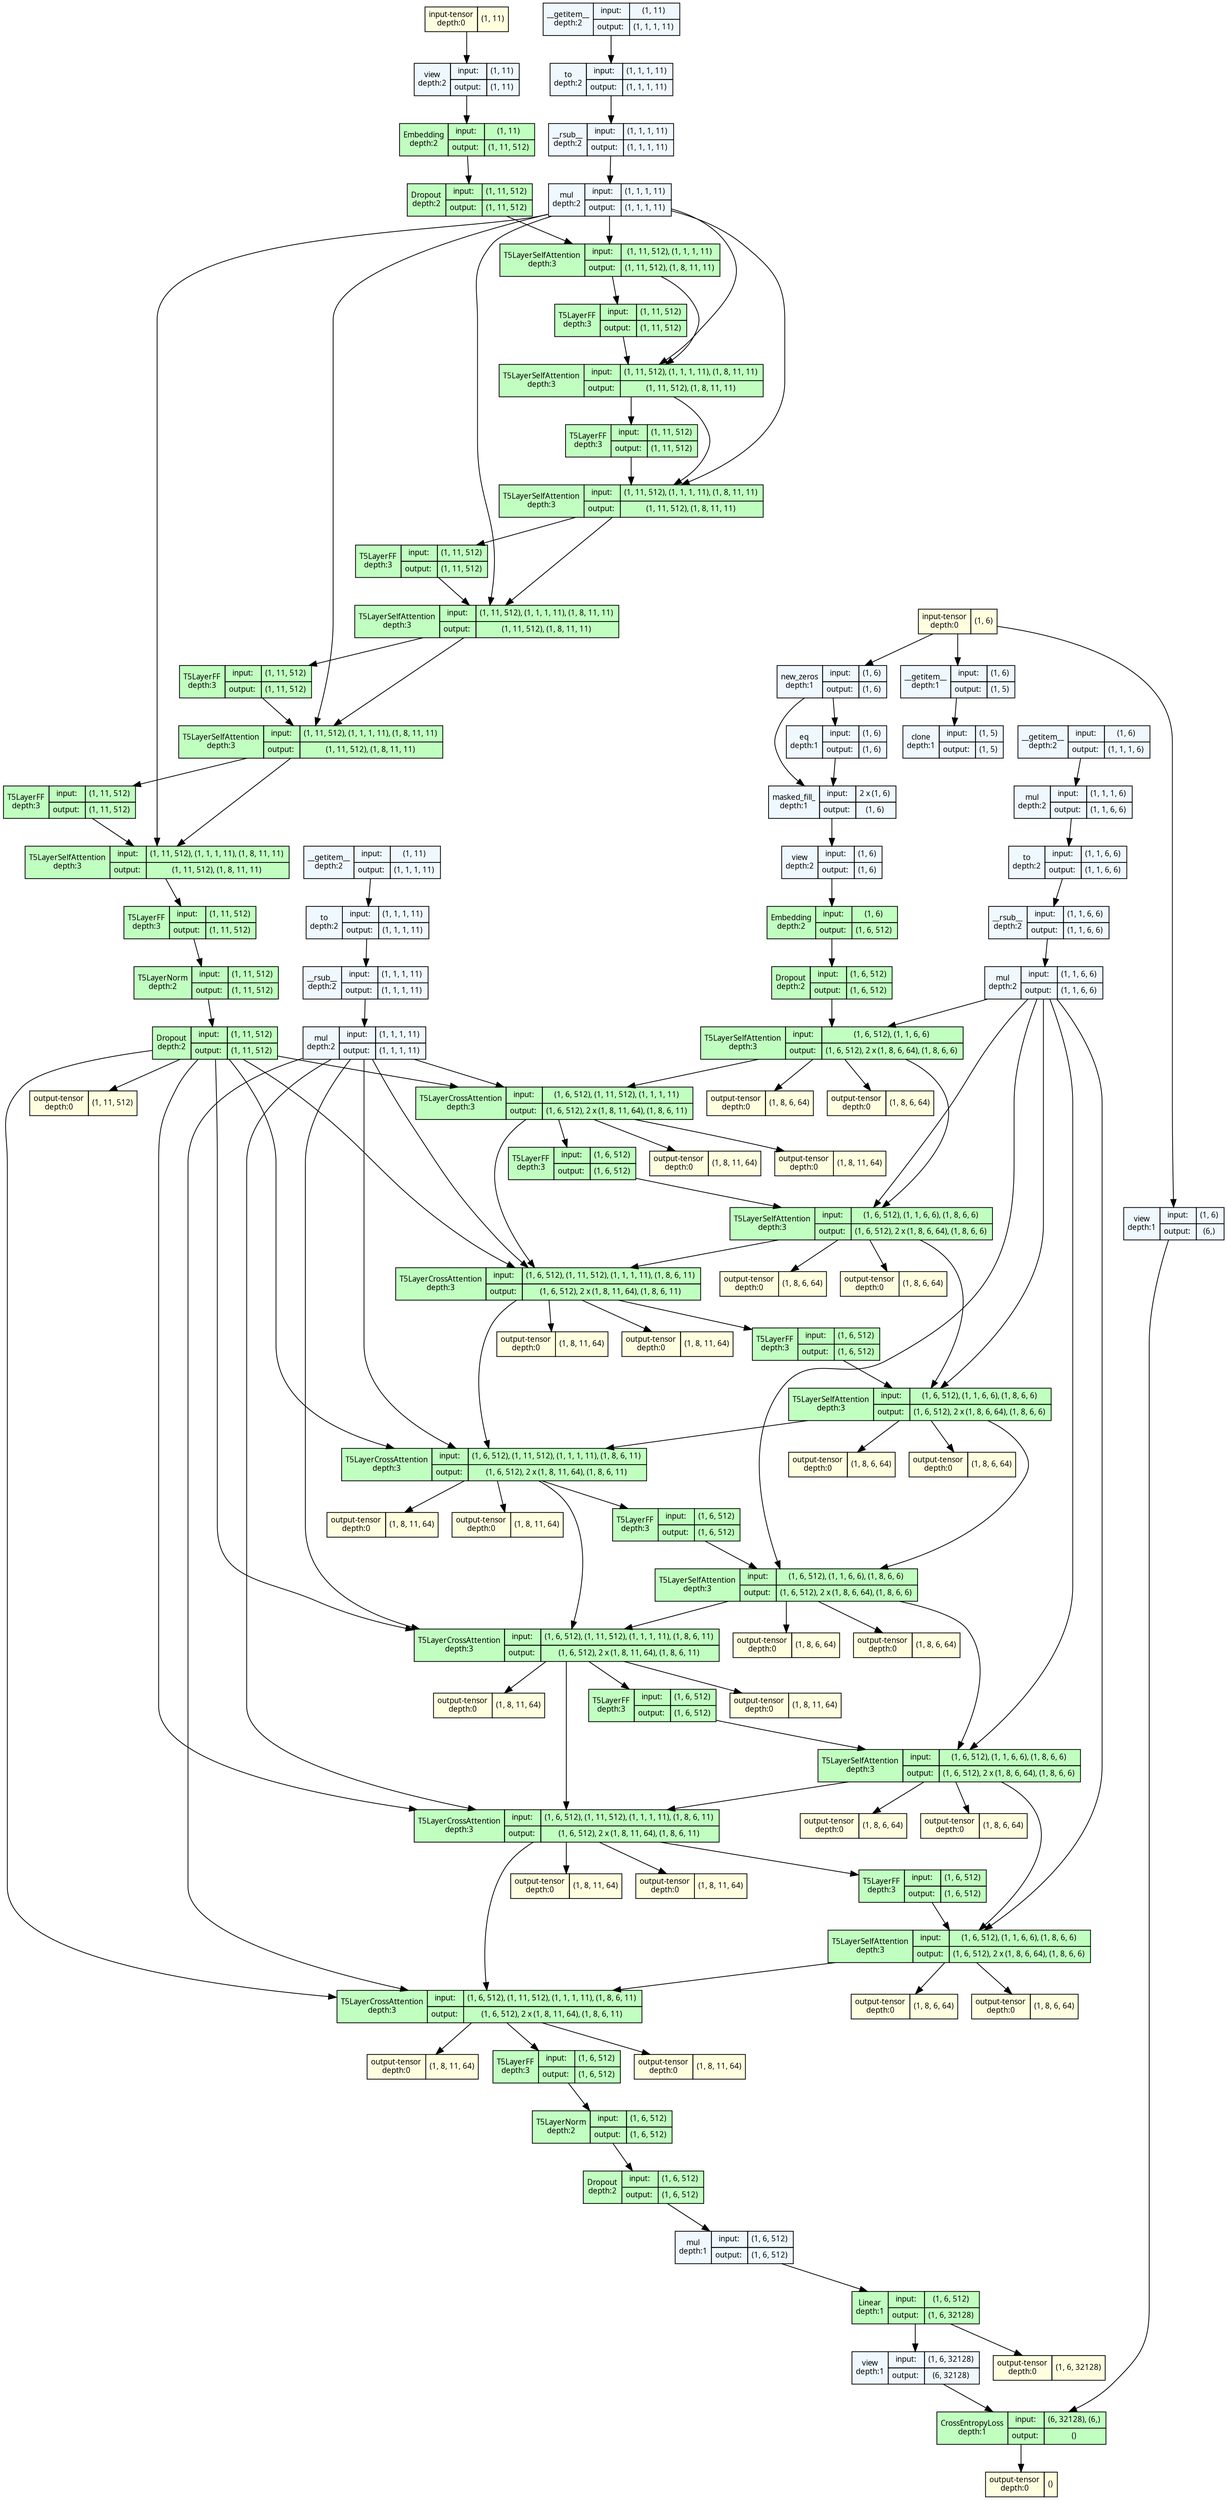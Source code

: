 strict digraph model {
	graph [ordering=in rankdir=TB size="66.0,66.0"]
	node [align=left fontname="Linux libertine" fontsize=10 height=0.2 margin=0 ranksep=0.1 shape=plaintext style=filled]
	edge [fontsize=10]
	0 [label=<
                    <TABLE BORDER="0" CELLBORDER="1"
                    CELLSPACING="0" CELLPADDING="4">
                        <TR><TD>input-tensor<BR/>depth:0</TD><TD>(1, 11)</TD></TR>
                    </TABLE>> fillcolor=lightyellow]
	1 [label=<
                    <TABLE BORDER="0" CELLBORDER="1"
                    CELLSPACING="0" CELLPADDING="4">
                        <TR><TD>input-tensor<BR/>depth:0</TD><TD>(1, 6)</TD></TR>
                    </TABLE>> fillcolor=lightyellow]
	2 [label=<
                    <TABLE BORDER="0" CELLBORDER="1"
                    CELLSPACING="0" CELLPADDING="4">
                    <TR>
                        <TD ROWSPAN="2">view<BR/>depth:2</TD>
                        <TD COLSPAN="2">input:</TD>
                        <TD COLSPAN="2">(1, 11) </TD>
                    </TR>
                    <TR>
                        <TD COLSPAN="2">output: </TD>
                        <TD COLSPAN="2">(1, 11) </TD>
                    </TR>
                    </TABLE>> fillcolor=aliceblue]
	3 [label=<
                    <TABLE BORDER="0" CELLBORDER="1"
                    CELLSPACING="0" CELLPADDING="4">
                    <TR>
                        <TD ROWSPAN="2">Embedding<BR/>depth:2</TD>
                        <TD COLSPAN="2">input:</TD>
                        <TD COLSPAN="2">(1, 11) </TD>
                    </TR>
                    <TR>
                        <TD COLSPAN="2">output: </TD>
                        <TD COLSPAN="2">(1, 11, 512) </TD>
                    </TR>
                    </TABLE>> fillcolor=darkseagreen1]
	4 [label=<
                    <TABLE BORDER="0" CELLBORDER="1"
                    CELLSPACING="0" CELLPADDING="4">
                    <TR>
                        <TD ROWSPAN="2">__getitem__<BR/>depth:2</TD>
                        <TD COLSPAN="2">input:</TD>
                        <TD COLSPAN="2">(1, 11) </TD>
                    </TR>
                    <TR>
                        <TD COLSPAN="2">output: </TD>
                        <TD COLSPAN="2">(1, 1, 1, 11) </TD>
                    </TR>
                    </TABLE>> fillcolor=aliceblue]
	5 [label=<
                    <TABLE BORDER="0" CELLBORDER="1"
                    CELLSPACING="0" CELLPADDING="4">
                    <TR>
                        <TD ROWSPAN="2">to<BR/>depth:2</TD>
                        <TD COLSPAN="2">input:</TD>
                        <TD COLSPAN="2">(1, 1, 1, 11) </TD>
                    </TR>
                    <TR>
                        <TD COLSPAN="2">output: </TD>
                        <TD COLSPAN="2">(1, 1, 1, 11) </TD>
                    </TR>
                    </TABLE>> fillcolor=aliceblue]
	6 [label=<
                    <TABLE BORDER="0" CELLBORDER="1"
                    CELLSPACING="0" CELLPADDING="4">
                    <TR>
                        <TD ROWSPAN="2">__rsub__<BR/>depth:2</TD>
                        <TD COLSPAN="2">input:</TD>
                        <TD COLSPAN="2">(1, 1, 1, 11) </TD>
                    </TR>
                    <TR>
                        <TD COLSPAN="2">output: </TD>
                        <TD COLSPAN="2">(1, 1, 1, 11) </TD>
                    </TR>
                    </TABLE>> fillcolor=aliceblue]
	7 [label=<
                    <TABLE BORDER="0" CELLBORDER="1"
                    CELLSPACING="0" CELLPADDING="4">
                    <TR>
                        <TD ROWSPAN="2">mul<BR/>depth:2</TD>
                        <TD COLSPAN="2">input:</TD>
                        <TD COLSPAN="2">(1, 1, 1, 11) </TD>
                    </TR>
                    <TR>
                        <TD COLSPAN="2">output: </TD>
                        <TD COLSPAN="2">(1, 1, 1, 11) </TD>
                    </TR>
                    </TABLE>> fillcolor=aliceblue]
	8 [label=<
                    <TABLE BORDER="0" CELLBORDER="1"
                    CELLSPACING="0" CELLPADDING="4">
                    <TR>
                        <TD ROWSPAN="2">Dropout<BR/>depth:2</TD>
                        <TD COLSPAN="2">input:</TD>
                        <TD COLSPAN="2">(1, 11, 512) </TD>
                    </TR>
                    <TR>
                        <TD COLSPAN="2">output: </TD>
                        <TD COLSPAN="2">(1, 11, 512) </TD>
                    </TR>
                    </TABLE>> fillcolor=darkseagreen1]
	9 [label=<
                    <TABLE BORDER="0" CELLBORDER="1"
                    CELLSPACING="0" CELLPADDING="4">
                    <TR>
                        <TD ROWSPAN="2">T5LayerSelfAttention<BR/>depth:3</TD>
                        <TD COLSPAN="2">input:</TD>
                        <TD COLSPAN="2">(1, 11, 512), (1, 1, 1, 11) </TD>
                    </TR>
                    <TR>
                        <TD COLSPAN="2">output: </TD>
                        <TD COLSPAN="2">(1, 11, 512), (1, 8, 11, 11) </TD>
                    </TR>
                    </TABLE>> fillcolor=darkseagreen1]
	10 [label=<
                    <TABLE BORDER="0" CELLBORDER="1"
                    CELLSPACING="0" CELLPADDING="4">
                    <TR>
                        <TD ROWSPAN="2">T5LayerFF<BR/>depth:3</TD>
                        <TD COLSPAN="2">input:</TD>
                        <TD COLSPAN="2">(1, 11, 512) </TD>
                    </TR>
                    <TR>
                        <TD COLSPAN="2">output: </TD>
                        <TD COLSPAN="2">(1, 11, 512) </TD>
                    </TR>
                    </TABLE>> fillcolor=darkseagreen1]
	11 [label=<
                    <TABLE BORDER="0" CELLBORDER="1"
                    CELLSPACING="0" CELLPADDING="4">
                    <TR>
                        <TD ROWSPAN="2">T5LayerSelfAttention<BR/>depth:3</TD>
                        <TD COLSPAN="2">input:</TD>
                        <TD COLSPAN="2">(1, 11, 512), (1, 1, 1, 11), (1, 8, 11, 11) </TD>
                    </TR>
                    <TR>
                        <TD COLSPAN="2">output: </TD>
                        <TD COLSPAN="2">(1, 11, 512), (1, 8, 11, 11) </TD>
                    </TR>
                    </TABLE>> fillcolor=darkseagreen1]
	12 [label=<
                    <TABLE BORDER="0" CELLBORDER="1"
                    CELLSPACING="0" CELLPADDING="4">
                    <TR>
                        <TD ROWSPAN="2">T5LayerFF<BR/>depth:3</TD>
                        <TD COLSPAN="2">input:</TD>
                        <TD COLSPAN="2">(1, 11, 512) </TD>
                    </TR>
                    <TR>
                        <TD COLSPAN="2">output: </TD>
                        <TD COLSPAN="2">(1, 11, 512) </TD>
                    </TR>
                    </TABLE>> fillcolor=darkseagreen1]
	13 [label=<
                    <TABLE BORDER="0" CELLBORDER="1"
                    CELLSPACING="0" CELLPADDING="4">
                    <TR>
                        <TD ROWSPAN="2">T5LayerSelfAttention<BR/>depth:3</TD>
                        <TD COLSPAN="2">input:</TD>
                        <TD COLSPAN="2">(1, 11, 512), (1, 1, 1, 11), (1, 8, 11, 11) </TD>
                    </TR>
                    <TR>
                        <TD COLSPAN="2">output: </TD>
                        <TD COLSPAN="2">(1, 11, 512), (1, 8, 11, 11) </TD>
                    </TR>
                    </TABLE>> fillcolor=darkseagreen1]
	14 [label=<
                    <TABLE BORDER="0" CELLBORDER="1"
                    CELLSPACING="0" CELLPADDING="4">
                    <TR>
                        <TD ROWSPAN="2">T5LayerFF<BR/>depth:3</TD>
                        <TD COLSPAN="2">input:</TD>
                        <TD COLSPAN="2">(1, 11, 512) </TD>
                    </TR>
                    <TR>
                        <TD COLSPAN="2">output: </TD>
                        <TD COLSPAN="2">(1, 11, 512) </TD>
                    </TR>
                    </TABLE>> fillcolor=darkseagreen1]
	15 [label=<
                    <TABLE BORDER="0" CELLBORDER="1"
                    CELLSPACING="0" CELLPADDING="4">
                    <TR>
                        <TD ROWSPAN="2">T5LayerSelfAttention<BR/>depth:3</TD>
                        <TD COLSPAN="2">input:</TD>
                        <TD COLSPAN="2">(1, 11, 512), (1, 1, 1, 11), (1, 8, 11, 11) </TD>
                    </TR>
                    <TR>
                        <TD COLSPAN="2">output: </TD>
                        <TD COLSPAN="2">(1, 11, 512), (1, 8, 11, 11) </TD>
                    </TR>
                    </TABLE>> fillcolor=darkseagreen1]
	16 [label=<
                    <TABLE BORDER="0" CELLBORDER="1"
                    CELLSPACING="0" CELLPADDING="4">
                    <TR>
                        <TD ROWSPAN="2">T5LayerFF<BR/>depth:3</TD>
                        <TD COLSPAN="2">input:</TD>
                        <TD COLSPAN="2">(1, 11, 512) </TD>
                    </TR>
                    <TR>
                        <TD COLSPAN="2">output: </TD>
                        <TD COLSPAN="2">(1, 11, 512) </TD>
                    </TR>
                    </TABLE>> fillcolor=darkseagreen1]
	17 [label=<
                    <TABLE BORDER="0" CELLBORDER="1"
                    CELLSPACING="0" CELLPADDING="4">
                    <TR>
                        <TD ROWSPAN="2">T5LayerSelfAttention<BR/>depth:3</TD>
                        <TD COLSPAN="2">input:</TD>
                        <TD COLSPAN="2">(1, 11, 512), (1, 1, 1, 11), (1, 8, 11, 11) </TD>
                    </TR>
                    <TR>
                        <TD COLSPAN="2">output: </TD>
                        <TD COLSPAN="2">(1, 11, 512), (1, 8, 11, 11) </TD>
                    </TR>
                    </TABLE>> fillcolor=darkseagreen1]
	18 [label=<
                    <TABLE BORDER="0" CELLBORDER="1"
                    CELLSPACING="0" CELLPADDING="4">
                    <TR>
                        <TD ROWSPAN="2">T5LayerFF<BR/>depth:3</TD>
                        <TD COLSPAN="2">input:</TD>
                        <TD COLSPAN="2">(1, 11, 512) </TD>
                    </TR>
                    <TR>
                        <TD COLSPAN="2">output: </TD>
                        <TD COLSPAN="2">(1, 11, 512) </TD>
                    </TR>
                    </TABLE>> fillcolor=darkseagreen1]
	19 [label=<
                    <TABLE BORDER="0" CELLBORDER="1"
                    CELLSPACING="0" CELLPADDING="4">
                    <TR>
                        <TD ROWSPAN="2">T5LayerSelfAttention<BR/>depth:3</TD>
                        <TD COLSPAN="2">input:</TD>
                        <TD COLSPAN="2">(1, 11, 512), (1, 1, 1, 11), (1, 8, 11, 11) </TD>
                    </TR>
                    <TR>
                        <TD COLSPAN="2">output: </TD>
                        <TD COLSPAN="2">(1, 11, 512), (1, 8, 11, 11) </TD>
                    </TR>
                    </TABLE>> fillcolor=darkseagreen1]
	20 [label=<
                    <TABLE BORDER="0" CELLBORDER="1"
                    CELLSPACING="0" CELLPADDING="4">
                    <TR>
                        <TD ROWSPAN="2">T5LayerFF<BR/>depth:3</TD>
                        <TD COLSPAN="2">input:</TD>
                        <TD COLSPAN="2">(1, 11, 512) </TD>
                    </TR>
                    <TR>
                        <TD COLSPAN="2">output: </TD>
                        <TD COLSPAN="2">(1, 11, 512) </TD>
                    </TR>
                    </TABLE>> fillcolor=darkseagreen1]
	21 [label=<
                    <TABLE BORDER="0" CELLBORDER="1"
                    CELLSPACING="0" CELLPADDING="4">
                    <TR>
                        <TD ROWSPAN="2">T5LayerNorm<BR/>depth:2</TD>
                        <TD COLSPAN="2">input:</TD>
                        <TD COLSPAN="2">(1, 11, 512) </TD>
                    </TR>
                    <TR>
                        <TD COLSPAN="2">output: </TD>
                        <TD COLSPAN="2">(1, 11, 512) </TD>
                    </TR>
                    </TABLE>> fillcolor=darkseagreen1]
	22 [label=<
                    <TABLE BORDER="0" CELLBORDER="1"
                    CELLSPACING="0" CELLPADDING="4">
                    <TR>
                        <TD ROWSPAN="2">Dropout<BR/>depth:2</TD>
                        <TD COLSPAN="2">input:</TD>
                        <TD COLSPAN="2">(1, 11, 512) </TD>
                    </TR>
                    <TR>
                        <TD COLSPAN="2">output: </TD>
                        <TD COLSPAN="2">(1, 11, 512) </TD>
                    </TR>
                    </TABLE>> fillcolor=darkseagreen1]
	23 [label=<
                    <TABLE BORDER="0" CELLBORDER="1"
                    CELLSPACING="0" CELLPADDING="4">
                    <TR>
                        <TD ROWSPAN="2">new_zeros<BR/>depth:1</TD>
                        <TD COLSPAN="2">input:</TD>
                        <TD COLSPAN="2">(1, 6) </TD>
                    </TR>
                    <TR>
                        <TD COLSPAN="2">output: </TD>
                        <TD COLSPAN="2">(1, 6) </TD>
                    </TR>
                    </TABLE>> fillcolor=aliceblue]
	24 [label=<
                    <TABLE BORDER="0" CELLBORDER="1"
                    CELLSPACING="0" CELLPADDING="4">
                    <TR>
                        <TD ROWSPAN="2">__getitem__<BR/>depth:1</TD>
                        <TD COLSPAN="2">input:</TD>
                        <TD COLSPAN="2">(1, 6) </TD>
                    </TR>
                    <TR>
                        <TD COLSPAN="2">output: </TD>
                        <TD COLSPAN="2">(1, 5) </TD>
                    </TR>
                    </TABLE>> fillcolor=aliceblue]
	25 [label=<
                    <TABLE BORDER="0" CELLBORDER="1"
                    CELLSPACING="0" CELLPADDING="4">
                    <TR>
                        <TD ROWSPAN="2">clone<BR/>depth:1</TD>
                        <TD COLSPAN="2">input:</TD>
                        <TD COLSPAN="2">(1, 5) </TD>
                    </TR>
                    <TR>
                        <TD COLSPAN="2">output: </TD>
                        <TD COLSPAN="2">(1, 5) </TD>
                    </TR>
                    </TABLE>> fillcolor=aliceblue]
	26 [label=<
                    <TABLE BORDER="0" CELLBORDER="1"
                    CELLSPACING="0" CELLPADDING="4">
                    <TR>
                        <TD ROWSPAN="2">eq<BR/>depth:1</TD>
                        <TD COLSPAN="2">input:</TD>
                        <TD COLSPAN="2">(1, 6) </TD>
                    </TR>
                    <TR>
                        <TD COLSPAN="2">output: </TD>
                        <TD COLSPAN="2">(1, 6) </TD>
                    </TR>
                    </TABLE>> fillcolor=aliceblue]
	27 [label=<
                    <TABLE BORDER="0" CELLBORDER="1"
                    CELLSPACING="0" CELLPADDING="4">
                    <TR>
                        <TD ROWSPAN="2">masked_fill_<BR/>depth:1</TD>
                        <TD COLSPAN="2">input:</TD>
                        <TD COLSPAN="2">2 x (1, 6) </TD>
                    </TR>
                    <TR>
                        <TD COLSPAN="2">output: </TD>
                        <TD COLSPAN="2">(1, 6) </TD>
                    </TR>
                    </TABLE>> fillcolor=aliceblue]
	28 [label=<
                    <TABLE BORDER="0" CELLBORDER="1"
                    CELLSPACING="0" CELLPADDING="4">
                    <TR>
                        <TD ROWSPAN="2">view<BR/>depth:2</TD>
                        <TD COLSPAN="2">input:</TD>
                        <TD COLSPAN="2">(1, 6) </TD>
                    </TR>
                    <TR>
                        <TD COLSPAN="2">output: </TD>
                        <TD COLSPAN="2">(1, 6) </TD>
                    </TR>
                    </TABLE>> fillcolor=aliceblue]
	29 [label=<
                    <TABLE BORDER="0" CELLBORDER="1"
                    CELLSPACING="0" CELLPADDING="4">
                    <TR>
                        <TD ROWSPAN="2">Embedding<BR/>depth:2</TD>
                        <TD COLSPAN="2">input:</TD>
                        <TD COLSPAN="2">(1, 6) </TD>
                    </TR>
                    <TR>
                        <TD COLSPAN="2">output: </TD>
                        <TD COLSPAN="2">(1, 6, 512) </TD>
                    </TR>
                    </TABLE>> fillcolor=darkseagreen1]
	30 [label=<
                    <TABLE BORDER="0" CELLBORDER="1"
                    CELLSPACING="0" CELLPADDING="4">
                    <TR>
                        <TD ROWSPAN="2">__getitem__<BR/>depth:2</TD>
                        <TD COLSPAN="2">input:</TD>
                        <TD COLSPAN="2">(1, 6) </TD>
                    </TR>
                    <TR>
                        <TD COLSPAN="2">output: </TD>
                        <TD COLSPAN="2">(1, 1, 1, 6) </TD>
                    </TR>
                    </TABLE>> fillcolor=aliceblue]
	31 [label=<
                    <TABLE BORDER="0" CELLBORDER="1"
                    CELLSPACING="0" CELLPADDING="4">
                    <TR>
                        <TD ROWSPAN="2">mul<BR/>depth:2</TD>
                        <TD COLSPAN="2">input:</TD>
                        <TD COLSPAN="2">(1, 1, 1, 6) </TD>
                    </TR>
                    <TR>
                        <TD COLSPAN="2">output: </TD>
                        <TD COLSPAN="2">(1, 1, 6, 6) </TD>
                    </TR>
                    </TABLE>> fillcolor=aliceblue]
	32 [label=<
                    <TABLE BORDER="0" CELLBORDER="1"
                    CELLSPACING="0" CELLPADDING="4">
                    <TR>
                        <TD ROWSPAN="2">to<BR/>depth:2</TD>
                        <TD COLSPAN="2">input:</TD>
                        <TD COLSPAN="2">(1, 1, 6, 6) </TD>
                    </TR>
                    <TR>
                        <TD COLSPAN="2">output: </TD>
                        <TD COLSPAN="2">(1, 1, 6, 6) </TD>
                    </TR>
                    </TABLE>> fillcolor=aliceblue]
	33 [label=<
                    <TABLE BORDER="0" CELLBORDER="1"
                    CELLSPACING="0" CELLPADDING="4">
                    <TR>
                        <TD ROWSPAN="2">__rsub__<BR/>depth:2</TD>
                        <TD COLSPAN="2">input:</TD>
                        <TD COLSPAN="2">(1, 1, 6, 6) </TD>
                    </TR>
                    <TR>
                        <TD COLSPAN="2">output: </TD>
                        <TD COLSPAN="2">(1, 1, 6, 6) </TD>
                    </TR>
                    </TABLE>> fillcolor=aliceblue]
	34 [label=<
                    <TABLE BORDER="0" CELLBORDER="1"
                    CELLSPACING="0" CELLPADDING="4">
                    <TR>
                        <TD ROWSPAN="2">mul<BR/>depth:2</TD>
                        <TD COLSPAN="2">input:</TD>
                        <TD COLSPAN="2">(1, 1, 6, 6) </TD>
                    </TR>
                    <TR>
                        <TD COLSPAN="2">output: </TD>
                        <TD COLSPAN="2">(1, 1, 6, 6) </TD>
                    </TR>
                    </TABLE>> fillcolor=aliceblue]
	35 [label=<
                    <TABLE BORDER="0" CELLBORDER="1"
                    CELLSPACING="0" CELLPADDING="4">
                    <TR>
                        <TD ROWSPAN="2">__getitem__<BR/>depth:2</TD>
                        <TD COLSPAN="2">input:</TD>
                        <TD COLSPAN="2">(1, 11) </TD>
                    </TR>
                    <TR>
                        <TD COLSPAN="2">output: </TD>
                        <TD COLSPAN="2">(1, 1, 1, 11) </TD>
                    </TR>
                    </TABLE>> fillcolor=aliceblue]
	36 [label=<
                    <TABLE BORDER="0" CELLBORDER="1"
                    CELLSPACING="0" CELLPADDING="4">
                    <TR>
                        <TD ROWSPAN="2">to<BR/>depth:2</TD>
                        <TD COLSPAN="2">input:</TD>
                        <TD COLSPAN="2">(1, 1, 1, 11) </TD>
                    </TR>
                    <TR>
                        <TD COLSPAN="2">output: </TD>
                        <TD COLSPAN="2">(1, 1, 1, 11) </TD>
                    </TR>
                    </TABLE>> fillcolor=aliceblue]
	37 [label=<
                    <TABLE BORDER="0" CELLBORDER="1"
                    CELLSPACING="0" CELLPADDING="4">
                    <TR>
                        <TD ROWSPAN="2">__rsub__<BR/>depth:2</TD>
                        <TD COLSPAN="2">input:</TD>
                        <TD COLSPAN="2">(1, 1, 1, 11) </TD>
                    </TR>
                    <TR>
                        <TD COLSPAN="2">output: </TD>
                        <TD COLSPAN="2">(1, 1, 1, 11) </TD>
                    </TR>
                    </TABLE>> fillcolor=aliceblue]
	38 [label=<
                    <TABLE BORDER="0" CELLBORDER="1"
                    CELLSPACING="0" CELLPADDING="4">
                    <TR>
                        <TD ROWSPAN="2">mul<BR/>depth:2</TD>
                        <TD COLSPAN="2">input:</TD>
                        <TD COLSPAN="2">(1, 1, 1, 11) </TD>
                    </TR>
                    <TR>
                        <TD COLSPAN="2">output: </TD>
                        <TD COLSPAN="2">(1, 1, 1, 11) </TD>
                    </TR>
                    </TABLE>> fillcolor=aliceblue]
	39 [label=<
                    <TABLE BORDER="0" CELLBORDER="1"
                    CELLSPACING="0" CELLPADDING="4">
                    <TR>
                        <TD ROWSPAN="2">Dropout<BR/>depth:2</TD>
                        <TD COLSPAN="2">input:</TD>
                        <TD COLSPAN="2">(1, 6, 512) </TD>
                    </TR>
                    <TR>
                        <TD COLSPAN="2">output: </TD>
                        <TD COLSPAN="2">(1, 6, 512) </TD>
                    </TR>
                    </TABLE>> fillcolor=darkseagreen1]
	40 [label=<
                    <TABLE BORDER="0" CELLBORDER="1"
                    CELLSPACING="0" CELLPADDING="4">
                    <TR>
                        <TD ROWSPAN="2">T5LayerSelfAttention<BR/>depth:3</TD>
                        <TD COLSPAN="2">input:</TD>
                        <TD COLSPAN="2">(1, 6, 512), (1, 1, 6, 6) </TD>
                    </TR>
                    <TR>
                        <TD COLSPAN="2">output: </TD>
                        <TD COLSPAN="2">(1, 6, 512), 2 x (1, 8, 6, 64), (1, 8, 6, 6) </TD>
                    </TR>
                    </TABLE>> fillcolor=darkseagreen1]
	41 [label=<
                    <TABLE BORDER="0" CELLBORDER="1"
                    CELLSPACING="0" CELLPADDING="4">
                        <TR><TD>output-tensor<BR/>depth:0</TD><TD>(1, 8, 6, 64)</TD></TR>
                    </TABLE>> fillcolor=lightyellow]
	42 [label=<
                    <TABLE BORDER="0" CELLBORDER="1"
                    CELLSPACING="0" CELLPADDING="4">
                        <TR><TD>output-tensor<BR/>depth:0</TD><TD>(1, 8, 6, 64)</TD></TR>
                    </TABLE>> fillcolor=lightyellow]
	43 [label=<
                    <TABLE BORDER="0" CELLBORDER="1"
                    CELLSPACING="0" CELLPADDING="4">
                    <TR>
                        <TD ROWSPAN="2">T5LayerCrossAttention<BR/>depth:3</TD>
                        <TD COLSPAN="2">input:</TD>
                        <TD COLSPAN="2">(1, 6, 512), (1, 11, 512), (1, 1, 1, 11) </TD>
                    </TR>
                    <TR>
                        <TD COLSPAN="2">output: </TD>
                        <TD COLSPAN="2">(1, 6, 512), 2 x (1, 8, 11, 64), (1, 8, 6, 11) </TD>
                    </TR>
                    </TABLE>> fillcolor=darkseagreen1]
	44 [label=<
                    <TABLE BORDER="0" CELLBORDER="1"
                    CELLSPACING="0" CELLPADDING="4">
                        <TR><TD>output-tensor<BR/>depth:0</TD><TD>(1, 8, 11, 64)</TD></TR>
                    </TABLE>> fillcolor=lightyellow]
	45 [label=<
                    <TABLE BORDER="0" CELLBORDER="1"
                    CELLSPACING="0" CELLPADDING="4">
                        <TR><TD>output-tensor<BR/>depth:0</TD><TD>(1, 8, 11, 64)</TD></TR>
                    </TABLE>> fillcolor=lightyellow]
	46 [label=<
                    <TABLE BORDER="0" CELLBORDER="1"
                    CELLSPACING="0" CELLPADDING="4">
                    <TR>
                        <TD ROWSPAN="2">T5LayerFF<BR/>depth:3</TD>
                        <TD COLSPAN="2">input:</TD>
                        <TD COLSPAN="2">(1, 6, 512) </TD>
                    </TR>
                    <TR>
                        <TD COLSPAN="2">output: </TD>
                        <TD COLSPAN="2">(1, 6, 512) </TD>
                    </TR>
                    </TABLE>> fillcolor=darkseagreen1]
	47 [label=<
                    <TABLE BORDER="0" CELLBORDER="1"
                    CELLSPACING="0" CELLPADDING="4">
                    <TR>
                        <TD ROWSPAN="2">T5LayerSelfAttention<BR/>depth:3</TD>
                        <TD COLSPAN="2">input:</TD>
                        <TD COLSPAN="2">(1, 6, 512), (1, 1, 6, 6), (1, 8, 6, 6) </TD>
                    </TR>
                    <TR>
                        <TD COLSPAN="2">output: </TD>
                        <TD COLSPAN="2">(1, 6, 512), 2 x (1, 8, 6, 64), (1, 8, 6, 6) </TD>
                    </TR>
                    </TABLE>> fillcolor=darkseagreen1]
	48 [label=<
                    <TABLE BORDER="0" CELLBORDER="1"
                    CELLSPACING="0" CELLPADDING="4">
                        <TR><TD>output-tensor<BR/>depth:0</TD><TD>(1, 8, 6, 64)</TD></TR>
                    </TABLE>> fillcolor=lightyellow]
	49 [label=<
                    <TABLE BORDER="0" CELLBORDER="1"
                    CELLSPACING="0" CELLPADDING="4">
                        <TR><TD>output-tensor<BR/>depth:0</TD><TD>(1, 8, 6, 64)</TD></TR>
                    </TABLE>> fillcolor=lightyellow]
	50 [label=<
                    <TABLE BORDER="0" CELLBORDER="1"
                    CELLSPACING="0" CELLPADDING="4">
                    <TR>
                        <TD ROWSPAN="2">T5LayerCrossAttention<BR/>depth:3</TD>
                        <TD COLSPAN="2">input:</TD>
                        <TD COLSPAN="2">(1, 6, 512), (1, 11, 512), (1, 1, 1, 11), (1, 8, 6, 11) </TD>
                    </TR>
                    <TR>
                        <TD COLSPAN="2">output: </TD>
                        <TD COLSPAN="2">(1, 6, 512), 2 x (1, 8, 11, 64), (1, 8, 6, 11) </TD>
                    </TR>
                    </TABLE>> fillcolor=darkseagreen1]
	51 [label=<
                    <TABLE BORDER="0" CELLBORDER="1"
                    CELLSPACING="0" CELLPADDING="4">
                        <TR><TD>output-tensor<BR/>depth:0</TD><TD>(1, 8, 11, 64)</TD></TR>
                    </TABLE>> fillcolor=lightyellow]
	52 [label=<
                    <TABLE BORDER="0" CELLBORDER="1"
                    CELLSPACING="0" CELLPADDING="4">
                        <TR><TD>output-tensor<BR/>depth:0</TD><TD>(1, 8, 11, 64)</TD></TR>
                    </TABLE>> fillcolor=lightyellow]
	53 [label=<
                    <TABLE BORDER="0" CELLBORDER="1"
                    CELLSPACING="0" CELLPADDING="4">
                    <TR>
                        <TD ROWSPAN="2">T5LayerFF<BR/>depth:3</TD>
                        <TD COLSPAN="2">input:</TD>
                        <TD COLSPAN="2">(1, 6, 512) </TD>
                    </TR>
                    <TR>
                        <TD COLSPAN="2">output: </TD>
                        <TD COLSPAN="2">(1, 6, 512) </TD>
                    </TR>
                    </TABLE>> fillcolor=darkseagreen1]
	54 [label=<
                    <TABLE BORDER="0" CELLBORDER="1"
                    CELLSPACING="0" CELLPADDING="4">
                    <TR>
                        <TD ROWSPAN="2">T5LayerSelfAttention<BR/>depth:3</TD>
                        <TD COLSPAN="2">input:</TD>
                        <TD COLSPAN="2">(1, 6, 512), (1, 1, 6, 6), (1, 8, 6, 6) </TD>
                    </TR>
                    <TR>
                        <TD COLSPAN="2">output: </TD>
                        <TD COLSPAN="2">(1, 6, 512), 2 x (1, 8, 6, 64), (1, 8, 6, 6) </TD>
                    </TR>
                    </TABLE>> fillcolor=darkseagreen1]
	55 [label=<
                    <TABLE BORDER="0" CELLBORDER="1"
                    CELLSPACING="0" CELLPADDING="4">
                        <TR><TD>output-tensor<BR/>depth:0</TD><TD>(1, 8, 6, 64)</TD></TR>
                    </TABLE>> fillcolor=lightyellow]
	56 [label=<
                    <TABLE BORDER="0" CELLBORDER="1"
                    CELLSPACING="0" CELLPADDING="4">
                        <TR><TD>output-tensor<BR/>depth:0</TD><TD>(1, 8, 6, 64)</TD></TR>
                    </TABLE>> fillcolor=lightyellow]
	57 [label=<
                    <TABLE BORDER="0" CELLBORDER="1"
                    CELLSPACING="0" CELLPADDING="4">
                    <TR>
                        <TD ROWSPAN="2">T5LayerCrossAttention<BR/>depth:3</TD>
                        <TD COLSPAN="2">input:</TD>
                        <TD COLSPAN="2">(1, 6, 512), (1, 11, 512), (1, 1, 1, 11), (1, 8, 6, 11) </TD>
                    </TR>
                    <TR>
                        <TD COLSPAN="2">output: </TD>
                        <TD COLSPAN="2">(1, 6, 512), 2 x (1, 8, 11, 64), (1, 8, 6, 11) </TD>
                    </TR>
                    </TABLE>> fillcolor=darkseagreen1]
	58 [label=<
                    <TABLE BORDER="0" CELLBORDER="1"
                    CELLSPACING="0" CELLPADDING="4">
                        <TR><TD>output-tensor<BR/>depth:0</TD><TD>(1, 8, 11, 64)</TD></TR>
                    </TABLE>> fillcolor=lightyellow]
	59 [label=<
                    <TABLE BORDER="0" CELLBORDER="1"
                    CELLSPACING="0" CELLPADDING="4">
                        <TR><TD>output-tensor<BR/>depth:0</TD><TD>(1, 8, 11, 64)</TD></TR>
                    </TABLE>> fillcolor=lightyellow]
	60 [label=<
                    <TABLE BORDER="0" CELLBORDER="1"
                    CELLSPACING="0" CELLPADDING="4">
                    <TR>
                        <TD ROWSPAN="2">T5LayerFF<BR/>depth:3</TD>
                        <TD COLSPAN="2">input:</TD>
                        <TD COLSPAN="2">(1, 6, 512) </TD>
                    </TR>
                    <TR>
                        <TD COLSPAN="2">output: </TD>
                        <TD COLSPAN="2">(1, 6, 512) </TD>
                    </TR>
                    </TABLE>> fillcolor=darkseagreen1]
	61 [label=<
                    <TABLE BORDER="0" CELLBORDER="1"
                    CELLSPACING="0" CELLPADDING="4">
                    <TR>
                        <TD ROWSPAN="2">T5LayerSelfAttention<BR/>depth:3</TD>
                        <TD COLSPAN="2">input:</TD>
                        <TD COLSPAN="2">(1, 6, 512), (1, 1, 6, 6), (1, 8, 6, 6) </TD>
                    </TR>
                    <TR>
                        <TD COLSPAN="2">output: </TD>
                        <TD COLSPAN="2">(1, 6, 512), 2 x (1, 8, 6, 64), (1, 8, 6, 6) </TD>
                    </TR>
                    </TABLE>> fillcolor=darkseagreen1]
	62 [label=<
                    <TABLE BORDER="0" CELLBORDER="1"
                    CELLSPACING="0" CELLPADDING="4">
                        <TR><TD>output-tensor<BR/>depth:0</TD><TD>(1, 8, 6, 64)</TD></TR>
                    </TABLE>> fillcolor=lightyellow]
	63 [label=<
                    <TABLE BORDER="0" CELLBORDER="1"
                    CELLSPACING="0" CELLPADDING="4">
                        <TR><TD>output-tensor<BR/>depth:0</TD><TD>(1, 8, 6, 64)</TD></TR>
                    </TABLE>> fillcolor=lightyellow]
	64 [label=<
                    <TABLE BORDER="0" CELLBORDER="1"
                    CELLSPACING="0" CELLPADDING="4">
                    <TR>
                        <TD ROWSPAN="2">T5LayerCrossAttention<BR/>depth:3</TD>
                        <TD COLSPAN="2">input:</TD>
                        <TD COLSPAN="2">(1, 6, 512), (1, 11, 512), (1, 1, 1, 11), (1, 8, 6, 11) </TD>
                    </TR>
                    <TR>
                        <TD COLSPAN="2">output: </TD>
                        <TD COLSPAN="2">(1, 6, 512), 2 x (1, 8, 11, 64), (1, 8, 6, 11) </TD>
                    </TR>
                    </TABLE>> fillcolor=darkseagreen1]
	65 [label=<
                    <TABLE BORDER="0" CELLBORDER="1"
                    CELLSPACING="0" CELLPADDING="4">
                        <TR><TD>output-tensor<BR/>depth:0</TD><TD>(1, 8, 11, 64)</TD></TR>
                    </TABLE>> fillcolor=lightyellow]
	66 [label=<
                    <TABLE BORDER="0" CELLBORDER="1"
                    CELLSPACING="0" CELLPADDING="4">
                        <TR><TD>output-tensor<BR/>depth:0</TD><TD>(1, 8, 11, 64)</TD></TR>
                    </TABLE>> fillcolor=lightyellow]
	67 [label=<
                    <TABLE BORDER="0" CELLBORDER="1"
                    CELLSPACING="0" CELLPADDING="4">
                    <TR>
                        <TD ROWSPAN="2">T5LayerFF<BR/>depth:3</TD>
                        <TD COLSPAN="2">input:</TD>
                        <TD COLSPAN="2">(1, 6, 512) </TD>
                    </TR>
                    <TR>
                        <TD COLSPAN="2">output: </TD>
                        <TD COLSPAN="2">(1, 6, 512) </TD>
                    </TR>
                    </TABLE>> fillcolor=darkseagreen1]
	68 [label=<
                    <TABLE BORDER="0" CELLBORDER="1"
                    CELLSPACING="0" CELLPADDING="4">
                    <TR>
                        <TD ROWSPAN="2">T5LayerSelfAttention<BR/>depth:3</TD>
                        <TD COLSPAN="2">input:</TD>
                        <TD COLSPAN="2">(1, 6, 512), (1, 1, 6, 6), (1, 8, 6, 6) </TD>
                    </TR>
                    <TR>
                        <TD COLSPAN="2">output: </TD>
                        <TD COLSPAN="2">(1, 6, 512), 2 x (1, 8, 6, 64), (1, 8, 6, 6) </TD>
                    </TR>
                    </TABLE>> fillcolor=darkseagreen1]
	69 [label=<
                    <TABLE BORDER="0" CELLBORDER="1"
                    CELLSPACING="0" CELLPADDING="4">
                        <TR><TD>output-tensor<BR/>depth:0</TD><TD>(1, 8, 6, 64)</TD></TR>
                    </TABLE>> fillcolor=lightyellow]
	70 [label=<
                    <TABLE BORDER="0" CELLBORDER="1"
                    CELLSPACING="0" CELLPADDING="4">
                        <TR><TD>output-tensor<BR/>depth:0</TD><TD>(1, 8, 6, 64)</TD></TR>
                    </TABLE>> fillcolor=lightyellow]
	71 [label=<
                    <TABLE BORDER="0" CELLBORDER="1"
                    CELLSPACING="0" CELLPADDING="4">
                    <TR>
                        <TD ROWSPAN="2">T5LayerCrossAttention<BR/>depth:3</TD>
                        <TD COLSPAN="2">input:</TD>
                        <TD COLSPAN="2">(1, 6, 512), (1, 11, 512), (1, 1, 1, 11), (1, 8, 6, 11) </TD>
                    </TR>
                    <TR>
                        <TD COLSPAN="2">output: </TD>
                        <TD COLSPAN="2">(1, 6, 512), 2 x (1, 8, 11, 64), (1, 8, 6, 11) </TD>
                    </TR>
                    </TABLE>> fillcolor=darkseagreen1]
	72 [label=<
                    <TABLE BORDER="0" CELLBORDER="1"
                    CELLSPACING="0" CELLPADDING="4">
                        <TR><TD>output-tensor<BR/>depth:0</TD><TD>(1, 8, 11, 64)</TD></TR>
                    </TABLE>> fillcolor=lightyellow]
	73 [label=<
                    <TABLE BORDER="0" CELLBORDER="1"
                    CELLSPACING="0" CELLPADDING="4">
                        <TR><TD>output-tensor<BR/>depth:0</TD><TD>(1, 8, 11, 64)</TD></TR>
                    </TABLE>> fillcolor=lightyellow]
	74 [label=<
                    <TABLE BORDER="0" CELLBORDER="1"
                    CELLSPACING="0" CELLPADDING="4">
                    <TR>
                        <TD ROWSPAN="2">T5LayerFF<BR/>depth:3</TD>
                        <TD COLSPAN="2">input:</TD>
                        <TD COLSPAN="2">(1, 6, 512) </TD>
                    </TR>
                    <TR>
                        <TD COLSPAN="2">output: </TD>
                        <TD COLSPAN="2">(1, 6, 512) </TD>
                    </TR>
                    </TABLE>> fillcolor=darkseagreen1]
	75 [label=<
                    <TABLE BORDER="0" CELLBORDER="1"
                    CELLSPACING="0" CELLPADDING="4">
                    <TR>
                        <TD ROWSPAN="2">T5LayerSelfAttention<BR/>depth:3</TD>
                        <TD COLSPAN="2">input:</TD>
                        <TD COLSPAN="2">(1, 6, 512), (1, 1, 6, 6), (1, 8, 6, 6) </TD>
                    </TR>
                    <TR>
                        <TD COLSPAN="2">output: </TD>
                        <TD COLSPAN="2">(1, 6, 512), 2 x (1, 8, 6, 64), (1, 8, 6, 6) </TD>
                    </TR>
                    </TABLE>> fillcolor=darkseagreen1]
	76 [label=<
                    <TABLE BORDER="0" CELLBORDER="1"
                    CELLSPACING="0" CELLPADDING="4">
                        <TR><TD>output-tensor<BR/>depth:0</TD><TD>(1, 8, 6, 64)</TD></TR>
                    </TABLE>> fillcolor=lightyellow]
	77 [label=<
                    <TABLE BORDER="0" CELLBORDER="1"
                    CELLSPACING="0" CELLPADDING="4">
                        <TR><TD>output-tensor<BR/>depth:0</TD><TD>(1, 8, 6, 64)</TD></TR>
                    </TABLE>> fillcolor=lightyellow]
	78 [label=<
                    <TABLE BORDER="0" CELLBORDER="1"
                    CELLSPACING="0" CELLPADDING="4">
                    <TR>
                        <TD ROWSPAN="2">T5LayerCrossAttention<BR/>depth:3</TD>
                        <TD COLSPAN="2">input:</TD>
                        <TD COLSPAN="2">(1, 6, 512), (1, 11, 512), (1, 1, 1, 11), (1, 8, 6, 11) </TD>
                    </TR>
                    <TR>
                        <TD COLSPAN="2">output: </TD>
                        <TD COLSPAN="2">(1, 6, 512), 2 x (1, 8, 11, 64), (1, 8, 6, 11) </TD>
                    </TR>
                    </TABLE>> fillcolor=darkseagreen1]
	79 [label=<
                    <TABLE BORDER="0" CELLBORDER="1"
                    CELLSPACING="0" CELLPADDING="4">
                        <TR><TD>output-tensor<BR/>depth:0</TD><TD>(1, 8, 11, 64)</TD></TR>
                    </TABLE>> fillcolor=lightyellow]
	80 [label=<
                    <TABLE BORDER="0" CELLBORDER="1"
                    CELLSPACING="0" CELLPADDING="4">
                        <TR><TD>output-tensor<BR/>depth:0</TD><TD>(1, 8, 11, 64)</TD></TR>
                    </TABLE>> fillcolor=lightyellow]
	81 [label=<
                    <TABLE BORDER="0" CELLBORDER="1"
                    CELLSPACING="0" CELLPADDING="4">
                    <TR>
                        <TD ROWSPAN="2">T5LayerFF<BR/>depth:3</TD>
                        <TD COLSPAN="2">input:</TD>
                        <TD COLSPAN="2">(1, 6, 512) </TD>
                    </TR>
                    <TR>
                        <TD COLSPAN="2">output: </TD>
                        <TD COLSPAN="2">(1, 6, 512) </TD>
                    </TR>
                    </TABLE>> fillcolor=darkseagreen1]
	82 [label=<
                    <TABLE BORDER="0" CELLBORDER="1"
                    CELLSPACING="0" CELLPADDING="4">
                    <TR>
                        <TD ROWSPAN="2">T5LayerNorm<BR/>depth:2</TD>
                        <TD COLSPAN="2">input:</TD>
                        <TD COLSPAN="2">(1, 6, 512) </TD>
                    </TR>
                    <TR>
                        <TD COLSPAN="2">output: </TD>
                        <TD COLSPAN="2">(1, 6, 512) </TD>
                    </TR>
                    </TABLE>> fillcolor=darkseagreen1]
	83 [label=<
                    <TABLE BORDER="0" CELLBORDER="1"
                    CELLSPACING="0" CELLPADDING="4">
                    <TR>
                        <TD ROWSPAN="2">Dropout<BR/>depth:2</TD>
                        <TD COLSPAN="2">input:</TD>
                        <TD COLSPAN="2">(1, 6, 512) </TD>
                    </TR>
                    <TR>
                        <TD COLSPAN="2">output: </TD>
                        <TD COLSPAN="2">(1, 6, 512) </TD>
                    </TR>
                    </TABLE>> fillcolor=darkseagreen1]
	84 [label=<
                    <TABLE BORDER="0" CELLBORDER="1"
                    CELLSPACING="0" CELLPADDING="4">
                    <TR>
                        <TD ROWSPAN="2">mul<BR/>depth:1</TD>
                        <TD COLSPAN="2">input:</TD>
                        <TD COLSPAN="2">(1, 6, 512) </TD>
                    </TR>
                    <TR>
                        <TD COLSPAN="2">output: </TD>
                        <TD COLSPAN="2">(1, 6, 512) </TD>
                    </TR>
                    </TABLE>> fillcolor=aliceblue]
	85 [label=<
                    <TABLE BORDER="0" CELLBORDER="1"
                    CELLSPACING="0" CELLPADDING="4">
                    <TR>
                        <TD ROWSPAN="2">Linear<BR/>depth:1</TD>
                        <TD COLSPAN="2">input:</TD>
                        <TD COLSPAN="2">(1, 6, 512) </TD>
                    </TR>
                    <TR>
                        <TD COLSPAN="2">output: </TD>
                        <TD COLSPAN="2">(1, 6, 32128) </TD>
                    </TR>
                    </TABLE>> fillcolor=darkseagreen1]
	86 [label=<
                    <TABLE BORDER="0" CELLBORDER="1"
                    CELLSPACING="0" CELLPADDING="4">
                    <TR>
                        <TD ROWSPAN="2">view<BR/>depth:1</TD>
                        <TD COLSPAN="2">input:</TD>
                        <TD COLSPAN="2">(1, 6, 32128) </TD>
                    </TR>
                    <TR>
                        <TD COLSPAN="2">output: </TD>
                        <TD COLSPAN="2">(6, 32128) </TD>
                    </TR>
                    </TABLE>> fillcolor=aliceblue]
	87 [label=<
                    <TABLE BORDER="0" CELLBORDER="1"
                    CELLSPACING="0" CELLPADDING="4">
                    <TR>
                        <TD ROWSPAN="2">view<BR/>depth:1</TD>
                        <TD COLSPAN="2">input:</TD>
                        <TD COLSPAN="2">(1, 6) </TD>
                    </TR>
                    <TR>
                        <TD COLSPAN="2">output: </TD>
                        <TD COLSPAN="2">(6,) </TD>
                    </TR>
                    </TABLE>> fillcolor=aliceblue]
	88 [label=<
                    <TABLE BORDER="0" CELLBORDER="1"
                    CELLSPACING="0" CELLPADDING="4">
                    <TR>
                        <TD ROWSPAN="2">CrossEntropyLoss<BR/>depth:1</TD>
                        <TD COLSPAN="2">input:</TD>
                        <TD COLSPAN="2">(6, 32128), (6,) </TD>
                    </TR>
                    <TR>
                        <TD COLSPAN="2">output: </TD>
                        <TD COLSPAN="2">() </TD>
                    </TR>
                    </TABLE>> fillcolor=darkseagreen1]
	89 [label=<
                    <TABLE BORDER="0" CELLBORDER="1"
                    CELLSPACING="0" CELLPADDING="4">
                        <TR><TD>output-tensor<BR/>depth:0</TD><TD>()</TD></TR>
                    </TABLE>> fillcolor=lightyellow]
	90 [label=<
                    <TABLE BORDER="0" CELLBORDER="1"
                    CELLSPACING="0" CELLPADDING="4">
                        <TR><TD>output-tensor<BR/>depth:0</TD><TD>(1, 6, 32128)</TD></TR>
                    </TABLE>> fillcolor=lightyellow]
	91 [label=<
                    <TABLE BORDER="0" CELLBORDER="1"
                    CELLSPACING="0" CELLPADDING="4">
                        <TR><TD>output-tensor<BR/>depth:0</TD><TD>(1, 11, 512)</TD></TR>
                    </TABLE>> fillcolor=lightyellow]
	1 -> 23
	1 -> 24
	1 -> 87
	0 -> 2
	2 -> 3
	3 -> 8
	4 -> 5
	5 -> 6
	6 -> 7
	8 -> 9
	7 -> 9
	9 -> 10
	10 -> 11
	7 -> 11
	9 -> 11
	11 -> 12
	12 -> 13
	7 -> 13
	11 -> 13
	13 -> 14
	14 -> 15
	7 -> 15
	13 -> 15
	15 -> 16
	16 -> 17
	7 -> 17
	15 -> 17
	17 -> 18
	18 -> 19
	7 -> 19
	17 -> 19
	19 -> 20
	20 -> 21
	21 -> 22
	23 -> 26
	23 -> 27
	24 -> 25
	26 -> 27
	27 -> 28
	28 -> 29
	29 -> 39
	30 -> 31
	31 -> 32
	32 -> 33
	33 -> 34
	35 -> 36
	36 -> 37
	37 -> 38
	39 -> 40
	34 -> 40
	22 -> 43
	38 -> 43
	40 -> 41
	40 -> 42
	40 -> 43
	43 -> 44
	43 -> 45
	43 -> 46
	46 -> 47
	34 -> 47
	40 -> 47
	22 -> 50
	38 -> 50
	43 -> 50
	47 -> 48
	47 -> 49
	47 -> 50
	50 -> 51
	50 -> 52
	50 -> 53
	53 -> 54
	34 -> 54
	47 -> 54
	22 -> 57
	38 -> 57
	50 -> 57
	54 -> 55
	54 -> 56
	54 -> 57
	57 -> 58
	57 -> 59
	57 -> 60
	60 -> 61
	34 -> 61
	54 -> 61
	22 -> 64
	38 -> 64
	57 -> 64
	61 -> 62
	61 -> 63
	61 -> 64
	64 -> 65
	64 -> 66
	64 -> 67
	67 -> 68
	34 -> 68
	61 -> 68
	22 -> 71
	38 -> 71
	64 -> 71
	68 -> 69
	68 -> 70
	68 -> 71
	71 -> 72
	71 -> 73
	71 -> 74
	74 -> 75
	34 -> 75
	68 -> 75
	22 -> 78
	38 -> 78
	71 -> 78
	75 -> 76
	75 -> 77
	75 -> 78
	78 -> 79
	78 -> 80
	78 -> 81
	81 -> 82
	82 -> 83
	83 -> 84
	84 -> 85
	85 -> 86
	86 -> 88
	87 -> 88
	88 -> 89
	85 -> 90
	22 -> 91
}
